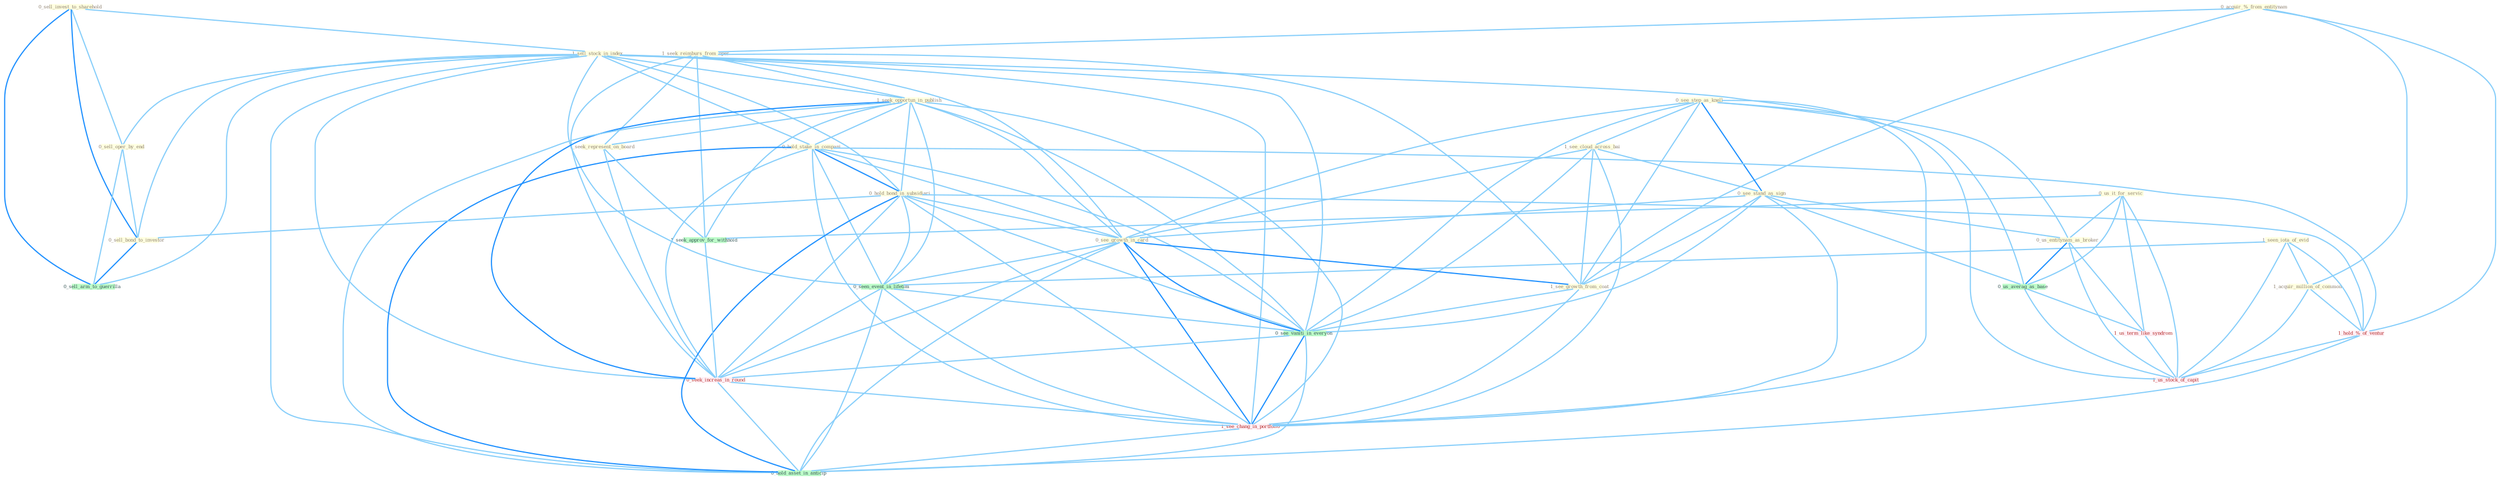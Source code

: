 Graph G{ 
    node
    [shape=polygon,style=filled,width=.5,height=.06,color="#BDFCC9",fixedsize=true,fontsize=4,
    fontcolor="#2f4f4f"];
    {node
    [color="#ffffe0", fontcolor="#8b7d6b"] "0_sell_invest_to_sharehold " "0_acquir_%_from_entitynam " "0_us_it_for_servic " "0_see_step_as_knell " "1_seek_reimburs_from_oper " "1_see_cloud_across_bai " "1_seen_iota_of_evid " "1_sell_stock_in_index " "1_seek_opportun_in_publish " "0_hold_stake_in_compani " "0_hold_bond_in_subsidiari " "0_see_stand_as_sign " "0_sell_oper_by_end " "0_us_entitynam_as_broker " "0_sell_bond_to_investor " "0_see_growth_in_card " "1_acquir_million_of_common " "1_seek_represent_on_board " "1_see_growth_from_coat "}
{node [color="#fff0f5", fontcolor="#b22222"] "1_us_term_like_syndrom " "1_hold_%_of_ventur " "0_seek_increas_in_round " "1_us_stock_of_capit " "1_see_chang_in_portfolio "}
edge [color="#B0E2FF"];

	"0_sell_invest_to_sharehold " -- "1_sell_stock_in_index " [w="1", color="#87cefa" ];
	"0_sell_invest_to_sharehold " -- "0_sell_oper_by_end " [w="1", color="#87cefa" ];
	"0_sell_invest_to_sharehold " -- "0_sell_bond_to_investor " [w="2", color="#1e90ff" , len=0.8];
	"0_sell_invest_to_sharehold " -- "0_sell_arm_to_guerrilla " [w="2", color="#1e90ff" , len=0.8];
	"0_acquir_%_from_entitynam " -- "1_seek_reimburs_from_oper " [w="1", color="#87cefa" ];
	"0_acquir_%_from_entitynam " -- "1_acquir_million_of_common " [w="1", color="#87cefa" ];
	"0_acquir_%_from_entitynam " -- "1_see_growth_from_coat " [w="1", color="#87cefa" ];
	"0_acquir_%_from_entitynam " -- "1_hold_%_of_ventur " [w="1", color="#87cefa" ];
	"0_us_it_for_servic " -- "0_us_entitynam_as_broker " [w="1", color="#87cefa" ];
	"0_us_it_for_servic " -- "0_us_averag_as_base " [w="1", color="#87cefa" ];
	"0_us_it_for_servic " -- "1_us_term_like_syndrom " [w="1", color="#87cefa" ];
	"0_us_it_for_servic " -- "1_seek_approv_for_withhold " [w="1", color="#87cefa" ];
	"0_us_it_for_servic " -- "1_us_stock_of_capit " [w="1", color="#87cefa" ];
	"0_see_step_as_knell " -- "1_see_cloud_across_bai " [w="1", color="#87cefa" ];
	"0_see_step_as_knell " -- "0_see_stand_as_sign " [w="2", color="#1e90ff" , len=0.8];
	"0_see_step_as_knell " -- "0_us_entitynam_as_broker " [w="1", color="#87cefa" ];
	"0_see_step_as_knell " -- "0_see_growth_in_card " [w="1", color="#87cefa" ];
	"0_see_step_as_knell " -- "1_see_growth_from_coat " [w="1", color="#87cefa" ];
	"0_see_step_as_knell " -- "0_us_averag_as_base " [w="1", color="#87cefa" ];
	"0_see_step_as_knell " -- "0_see_vaniti_in_everyon " [w="1", color="#87cefa" ];
	"0_see_step_as_knell " -- "1_see_chang_in_portfolio " [w="1", color="#87cefa" ];
	"1_seek_reimburs_from_oper " -- "1_seek_opportun_in_publish " [w="1", color="#87cefa" ];
	"1_seek_reimburs_from_oper " -- "1_seek_represent_on_board " [w="1", color="#87cefa" ];
	"1_seek_reimburs_from_oper " -- "1_see_growth_from_coat " [w="1", color="#87cefa" ];
	"1_seek_reimburs_from_oper " -- "1_seek_approv_for_withhold " [w="1", color="#87cefa" ];
	"1_seek_reimburs_from_oper " -- "0_seek_increas_in_round " [w="1", color="#87cefa" ];
	"1_see_cloud_across_bai " -- "0_see_stand_as_sign " [w="1", color="#87cefa" ];
	"1_see_cloud_across_bai " -- "0_see_growth_in_card " [w="1", color="#87cefa" ];
	"1_see_cloud_across_bai " -- "1_see_growth_from_coat " [w="1", color="#87cefa" ];
	"1_see_cloud_across_bai " -- "0_see_vaniti_in_everyon " [w="1", color="#87cefa" ];
	"1_see_cloud_across_bai " -- "1_see_chang_in_portfolio " [w="1", color="#87cefa" ];
	"1_seen_iota_of_evid " -- "1_acquir_million_of_common " [w="1", color="#87cefa" ];
	"1_seen_iota_of_evid " -- "0_seen_event_in_lifetim " [w="1", color="#87cefa" ];
	"1_seen_iota_of_evid " -- "1_hold_%_of_ventur " [w="1", color="#87cefa" ];
	"1_seen_iota_of_evid " -- "1_us_stock_of_capit " [w="1", color="#87cefa" ];
	"1_sell_stock_in_index " -- "1_seek_opportun_in_publish " [w="1", color="#87cefa" ];
	"1_sell_stock_in_index " -- "0_hold_stake_in_compani " [w="1", color="#87cefa" ];
	"1_sell_stock_in_index " -- "0_hold_bond_in_subsidiari " [w="1", color="#87cefa" ];
	"1_sell_stock_in_index " -- "0_sell_oper_by_end " [w="1", color="#87cefa" ];
	"1_sell_stock_in_index " -- "0_sell_bond_to_investor " [w="1", color="#87cefa" ];
	"1_sell_stock_in_index " -- "0_see_growth_in_card " [w="1", color="#87cefa" ];
	"1_sell_stock_in_index " -- "0_seen_event_in_lifetim " [w="1", color="#87cefa" ];
	"1_sell_stock_in_index " -- "0_see_vaniti_in_everyon " [w="1", color="#87cefa" ];
	"1_sell_stock_in_index " -- "0_sell_arm_to_guerrilla " [w="1", color="#87cefa" ];
	"1_sell_stock_in_index " -- "0_seek_increas_in_round " [w="1", color="#87cefa" ];
	"1_sell_stock_in_index " -- "1_us_stock_of_capit " [w="1", color="#87cefa" ];
	"1_sell_stock_in_index " -- "1_see_chang_in_portfolio " [w="1", color="#87cefa" ];
	"1_sell_stock_in_index " -- "0_hold_asset_in_anticip " [w="1", color="#87cefa" ];
	"1_seek_opportun_in_publish " -- "0_hold_stake_in_compani " [w="1", color="#87cefa" ];
	"1_seek_opportun_in_publish " -- "0_hold_bond_in_subsidiari " [w="1", color="#87cefa" ];
	"1_seek_opportun_in_publish " -- "0_see_growth_in_card " [w="1", color="#87cefa" ];
	"1_seek_opportun_in_publish " -- "1_seek_represent_on_board " [w="1", color="#87cefa" ];
	"1_seek_opportun_in_publish " -- "0_seen_event_in_lifetim " [w="1", color="#87cefa" ];
	"1_seek_opportun_in_publish " -- "1_seek_approv_for_withhold " [w="1", color="#87cefa" ];
	"1_seek_opportun_in_publish " -- "0_see_vaniti_in_everyon " [w="1", color="#87cefa" ];
	"1_seek_opportun_in_publish " -- "0_seek_increas_in_round " [w="2", color="#1e90ff" , len=0.8];
	"1_seek_opportun_in_publish " -- "1_see_chang_in_portfolio " [w="1", color="#87cefa" ];
	"1_seek_opportun_in_publish " -- "0_hold_asset_in_anticip " [w="1", color="#87cefa" ];
	"0_hold_stake_in_compani " -- "0_hold_bond_in_subsidiari " [w="2", color="#1e90ff" , len=0.8];
	"0_hold_stake_in_compani " -- "0_see_growth_in_card " [w="1", color="#87cefa" ];
	"0_hold_stake_in_compani " -- "0_seen_event_in_lifetim " [w="1", color="#87cefa" ];
	"0_hold_stake_in_compani " -- "1_hold_%_of_ventur " [w="1", color="#87cefa" ];
	"0_hold_stake_in_compani " -- "0_see_vaniti_in_everyon " [w="1", color="#87cefa" ];
	"0_hold_stake_in_compani " -- "0_seek_increas_in_round " [w="1", color="#87cefa" ];
	"0_hold_stake_in_compani " -- "1_see_chang_in_portfolio " [w="1", color="#87cefa" ];
	"0_hold_stake_in_compani " -- "0_hold_asset_in_anticip " [w="2", color="#1e90ff" , len=0.8];
	"0_hold_bond_in_subsidiari " -- "0_sell_bond_to_investor " [w="1", color="#87cefa" ];
	"0_hold_bond_in_subsidiari " -- "0_see_growth_in_card " [w="1", color="#87cefa" ];
	"0_hold_bond_in_subsidiari " -- "0_seen_event_in_lifetim " [w="1", color="#87cefa" ];
	"0_hold_bond_in_subsidiari " -- "1_hold_%_of_ventur " [w="1", color="#87cefa" ];
	"0_hold_bond_in_subsidiari " -- "0_see_vaniti_in_everyon " [w="1", color="#87cefa" ];
	"0_hold_bond_in_subsidiari " -- "0_seek_increas_in_round " [w="1", color="#87cefa" ];
	"0_hold_bond_in_subsidiari " -- "1_see_chang_in_portfolio " [w="1", color="#87cefa" ];
	"0_hold_bond_in_subsidiari " -- "0_hold_asset_in_anticip " [w="2", color="#1e90ff" , len=0.8];
	"0_see_stand_as_sign " -- "0_us_entitynam_as_broker " [w="1", color="#87cefa" ];
	"0_see_stand_as_sign " -- "0_see_growth_in_card " [w="1", color="#87cefa" ];
	"0_see_stand_as_sign " -- "1_see_growth_from_coat " [w="1", color="#87cefa" ];
	"0_see_stand_as_sign " -- "0_us_averag_as_base " [w="1", color="#87cefa" ];
	"0_see_stand_as_sign " -- "0_see_vaniti_in_everyon " [w="1", color="#87cefa" ];
	"0_see_stand_as_sign " -- "1_see_chang_in_portfolio " [w="1", color="#87cefa" ];
	"0_sell_oper_by_end " -- "0_sell_bond_to_investor " [w="1", color="#87cefa" ];
	"0_sell_oper_by_end " -- "0_sell_arm_to_guerrilla " [w="1", color="#87cefa" ];
	"0_us_entitynam_as_broker " -- "0_us_averag_as_base " [w="2", color="#1e90ff" , len=0.8];
	"0_us_entitynam_as_broker " -- "1_us_term_like_syndrom " [w="1", color="#87cefa" ];
	"0_us_entitynam_as_broker " -- "1_us_stock_of_capit " [w="1", color="#87cefa" ];
	"0_sell_bond_to_investor " -- "0_sell_arm_to_guerrilla " [w="2", color="#1e90ff" , len=0.8];
	"0_see_growth_in_card " -- "1_see_growth_from_coat " [w="2", color="#1e90ff" , len=0.8];
	"0_see_growth_in_card " -- "0_seen_event_in_lifetim " [w="1", color="#87cefa" ];
	"0_see_growth_in_card " -- "0_see_vaniti_in_everyon " [w="2", color="#1e90ff" , len=0.8];
	"0_see_growth_in_card " -- "0_seek_increas_in_round " [w="1", color="#87cefa" ];
	"0_see_growth_in_card " -- "1_see_chang_in_portfolio " [w="2", color="#1e90ff" , len=0.8];
	"0_see_growth_in_card " -- "0_hold_asset_in_anticip " [w="1", color="#87cefa" ];
	"1_acquir_million_of_common " -- "1_hold_%_of_ventur " [w="1", color="#87cefa" ];
	"1_acquir_million_of_common " -- "1_us_stock_of_capit " [w="1", color="#87cefa" ];
	"1_seek_represent_on_board " -- "1_seek_approv_for_withhold " [w="1", color="#87cefa" ];
	"1_seek_represent_on_board " -- "0_seek_increas_in_round " [w="1", color="#87cefa" ];
	"1_see_growth_from_coat " -- "0_see_vaniti_in_everyon " [w="1", color="#87cefa" ];
	"1_see_growth_from_coat " -- "1_see_chang_in_portfolio " [w="1", color="#87cefa" ];
	"0_seen_event_in_lifetim " -- "0_see_vaniti_in_everyon " [w="1", color="#87cefa" ];
	"0_seen_event_in_lifetim " -- "0_seek_increas_in_round " [w="1", color="#87cefa" ];
	"0_seen_event_in_lifetim " -- "1_see_chang_in_portfolio " [w="1", color="#87cefa" ];
	"0_seen_event_in_lifetim " -- "0_hold_asset_in_anticip " [w="1", color="#87cefa" ];
	"0_us_averag_as_base " -- "1_us_term_like_syndrom " [w="1", color="#87cefa" ];
	"0_us_averag_as_base " -- "1_us_stock_of_capit " [w="1", color="#87cefa" ];
	"1_us_term_like_syndrom " -- "1_us_stock_of_capit " [w="1", color="#87cefa" ];
	"1_seek_approv_for_withhold " -- "0_seek_increas_in_round " [w="1", color="#87cefa" ];
	"1_hold_%_of_ventur " -- "1_us_stock_of_capit " [w="1", color="#87cefa" ];
	"1_hold_%_of_ventur " -- "0_hold_asset_in_anticip " [w="1", color="#87cefa" ];
	"0_see_vaniti_in_everyon " -- "0_seek_increas_in_round " [w="1", color="#87cefa" ];
	"0_see_vaniti_in_everyon " -- "1_see_chang_in_portfolio " [w="2", color="#1e90ff" , len=0.8];
	"0_see_vaniti_in_everyon " -- "0_hold_asset_in_anticip " [w="1", color="#87cefa" ];
	"0_seek_increas_in_round " -- "1_see_chang_in_portfolio " [w="1", color="#87cefa" ];
	"0_seek_increas_in_round " -- "0_hold_asset_in_anticip " [w="1", color="#87cefa" ];
	"1_see_chang_in_portfolio " -- "0_hold_asset_in_anticip " [w="1", color="#87cefa" ];
}